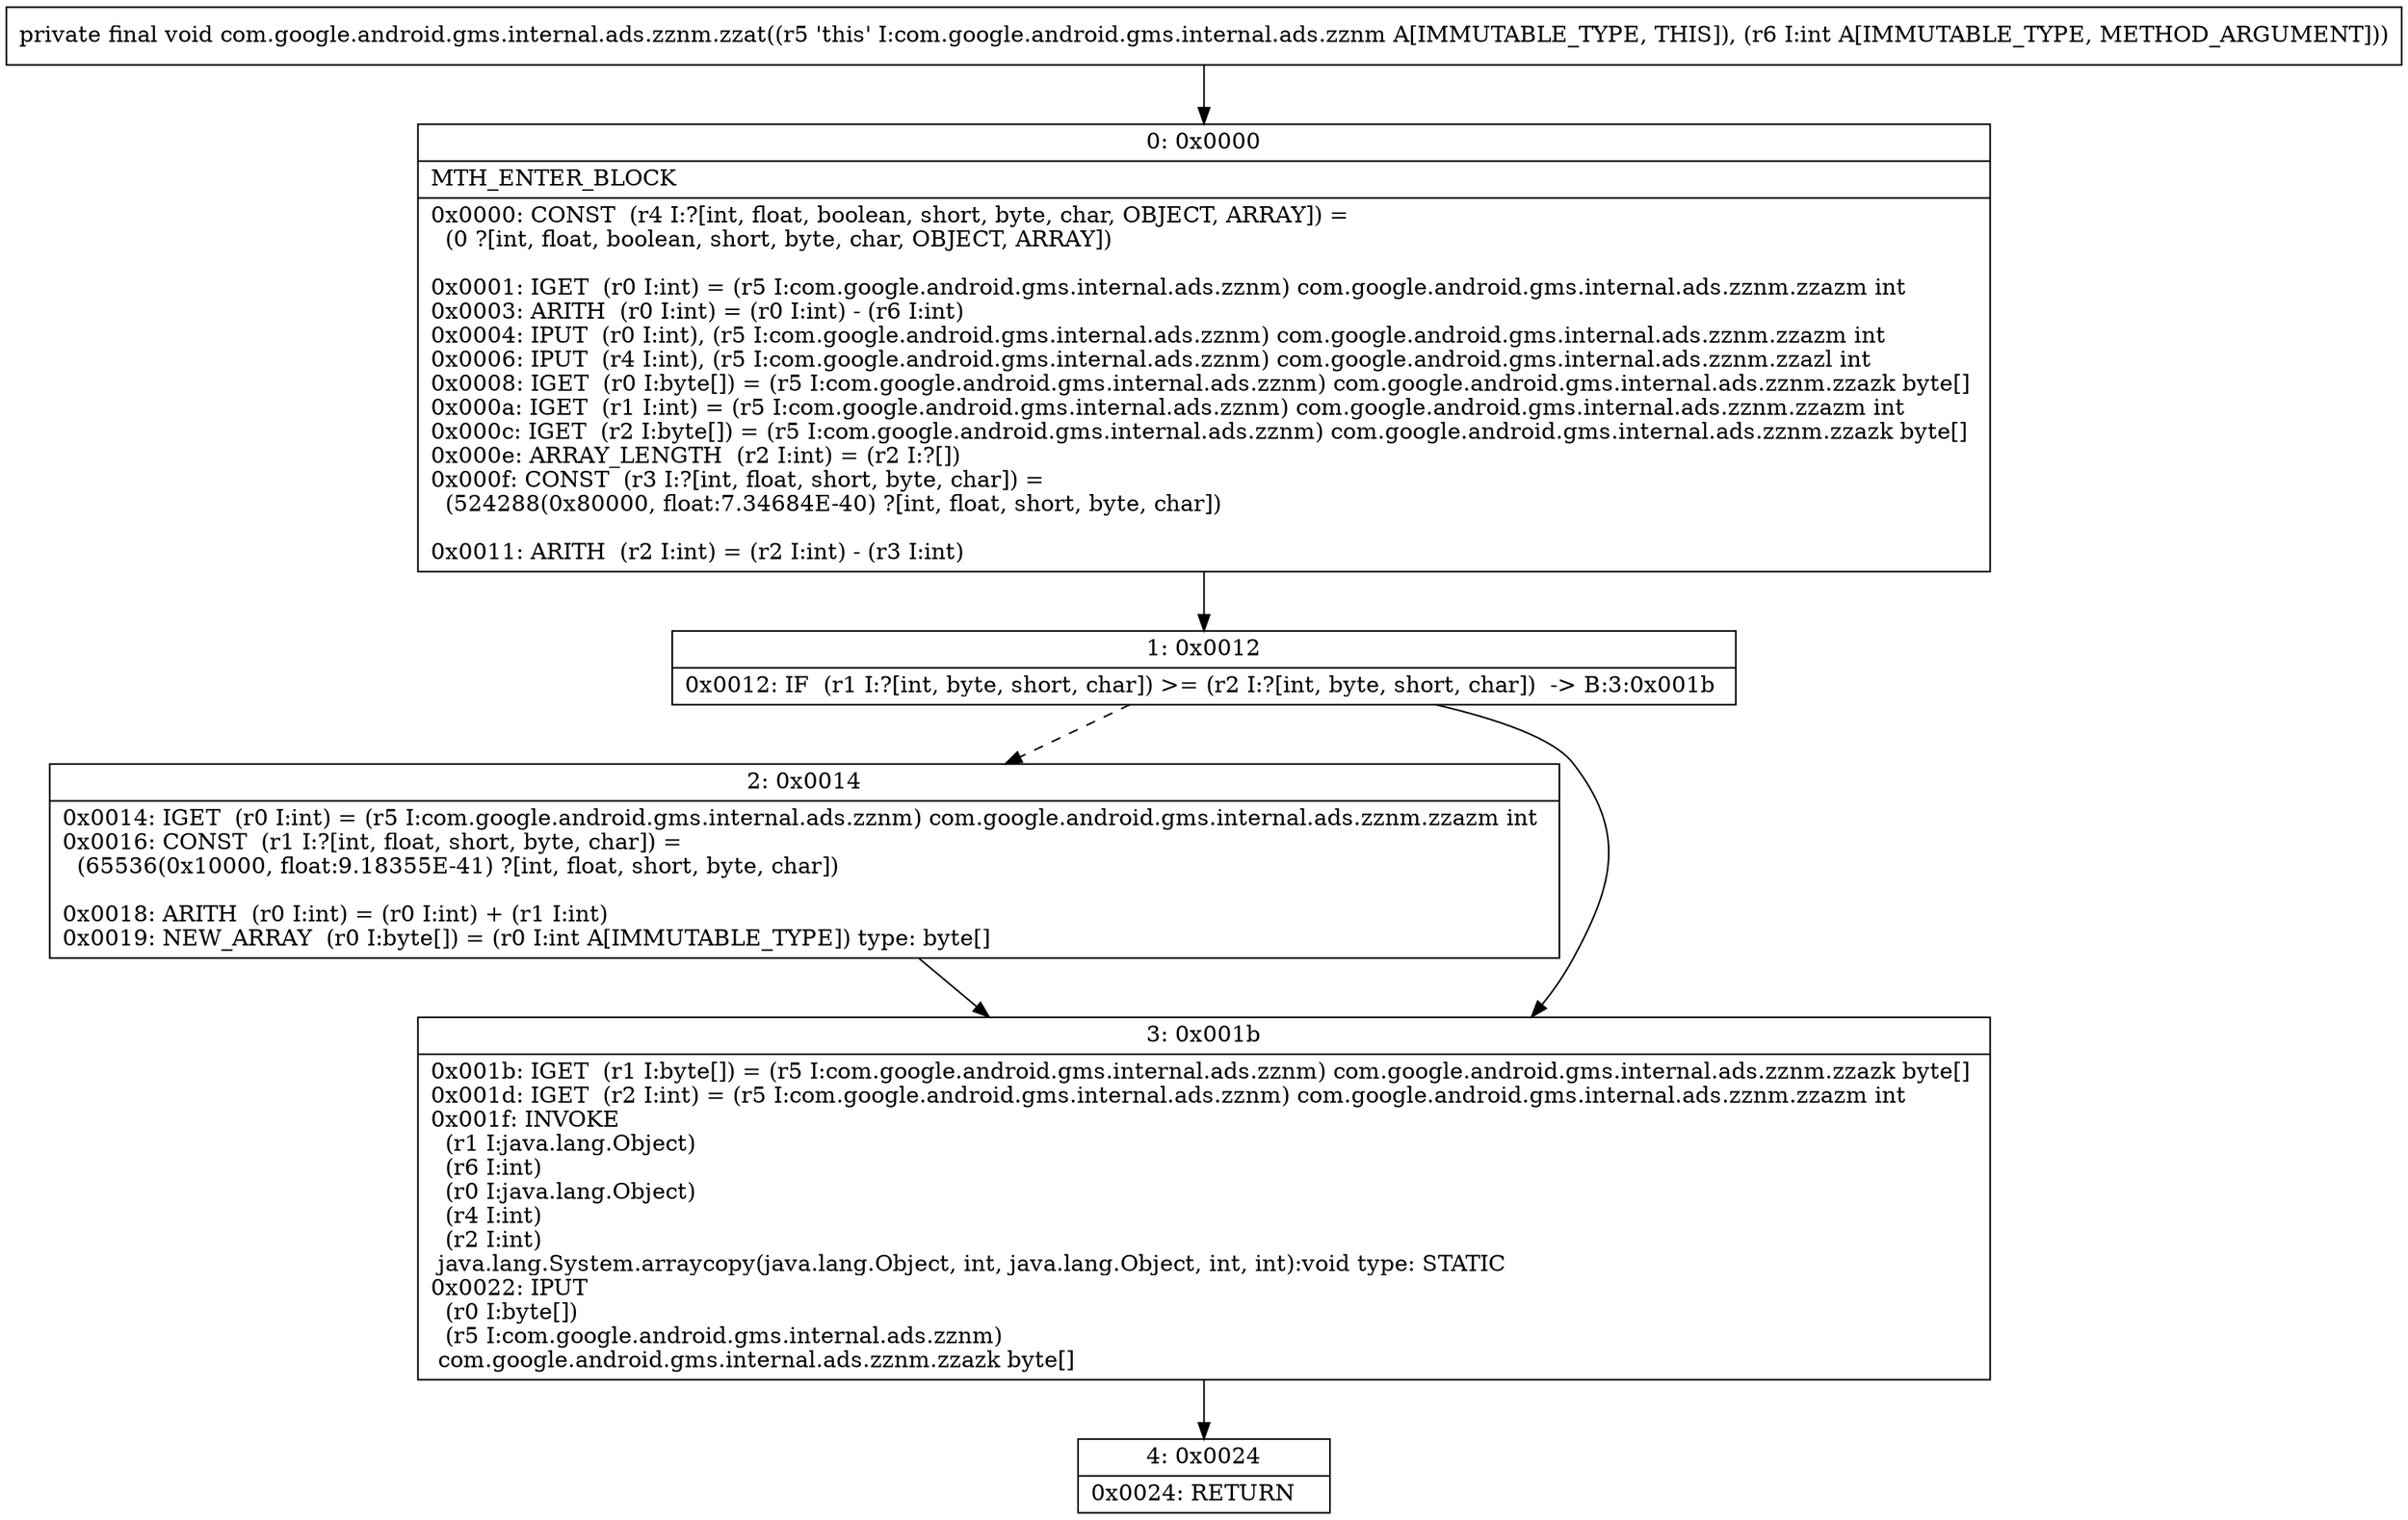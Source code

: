 digraph "CFG forcom.google.android.gms.internal.ads.zznm.zzat(I)V" {
Node_0 [shape=record,label="{0\:\ 0x0000|MTH_ENTER_BLOCK\l|0x0000: CONST  (r4 I:?[int, float, boolean, short, byte, char, OBJECT, ARRAY]) = \l  (0 ?[int, float, boolean, short, byte, char, OBJECT, ARRAY])\l \l0x0001: IGET  (r0 I:int) = (r5 I:com.google.android.gms.internal.ads.zznm) com.google.android.gms.internal.ads.zznm.zzazm int \l0x0003: ARITH  (r0 I:int) = (r0 I:int) \- (r6 I:int) \l0x0004: IPUT  (r0 I:int), (r5 I:com.google.android.gms.internal.ads.zznm) com.google.android.gms.internal.ads.zznm.zzazm int \l0x0006: IPUT  (r4 I:int), (r5 I:com.google.android.gms.internal.ads.zznm) com.google.android.gms.internal.ads.zznm.zzazl int \l0x0008: IGET  (r0 I:byte[]) = (r5 I:com.google.android.gms.internal.ads.zznm) com.google.android.gms.internal.ads.zznm.zzazk byte[] \l0x000a: IGET  (r1 I:int) = (r5 I:com.google.android.gms.internal.ads.zznm) com.google.android.gms.internal.ads.zznm.zzazm int \l0x000c: IGET  (r2 I:byte[]) = (r5 I:com.google.android.gms.internal.ads.zznm) com.google.android.gms.internal.ads.zznm.zzazk byte[] \l0x000e: ARRAY_LENGTH  (r2 I:int) = (r2 I:?[]) \l0x000f: CONST  (r3 I:?[int, float, short, byte, char]) = \l  (524288(0x80000, float:7.34684E\-40) ?[int, float, short, byte, char])\l \l0x0011: ARITH  (r2 I:int) = (r2 I:int) \- (r3 I:int) \l}"];
Node_1 [shape=record,label="{1\:\ 0x0012|0x0012: IF  (r1 I:?[int, byte, short, char]) \>= (r2 I:?[int, byte, short, char])  \-\> B:3:0x001b \l}"];
Node_2 [shape=record,label="{2\:\ 0x0014|0x0014: IGET  (r0 I:int) = (r5 I:com.google.android.gms.internal.ads.zznm) com.google.android.gms.internal.ads.zznm.zzazm int \l0x0016: CONST  (r1 I:?[int, float, short, byte, char]) = \l  (65536(0x10000, float:9.18355E\-41) ?[int, float, short, byte, char])\l \l0x0018: ARITH  (r0 I:int) = (r0 I:int) + (r1 I:int) \l0x0019: NEW_ARRAY  (r0 I:byte[]) = (r0 I:int A[IMMUTABLE_TYPE]) type: byte[] \l}"];
Node_3 [shape=record,label="{3\:\ 0x001b|0x001b: IGET  (r1 I:byte[]) = (r5 I:com.google.android.gms.internal.ads.zznm) com.google.android.gms.internal.ads.zznm.zzazk byte[] \l0x001d: IGET  (r2 I:int) = (r5 I:com.google.android.gms.internal.ads.zznm) com.google.android.gms.internal.ads.zznm.zzazm int \l0x001f: INVOKE  \l  (r1 I:java.lang.Object)\l  (r6 I:int)\l  (r0 I:java.lang.Object)\l  (r4 I:int)\l  (r2 I:int)\l java.lang.System.arraycopy(java.lang.Object, int, java.lang.Object, int, int):void type: STATIC \l0x0022: IPUT  \l  (r0 I:byte[])\l  (r5 I:com.google.android.gms.internal.ads.zznm)\l com.google.android.gms.internal.ads.zznm.zzazk byte[] \l}"];
Node_4 [shape=record,label="{4\:\ 0x0024|0x0024: RETURN   \l}"];
MethodNode[shape=record,label="{private final void com.google.android.gms.internal.ads.zznm.zzat((r5 'this' I:com.google.android.gms.internal.ads.zznm A[IMMUTABLE_TYPE, THIS]), (r6 I:int A[IMMUTABLE_TYPE, METHOD_ARGUMENT])) }"];
MethodNode -> Node_0;
Node_0 -> Node_1;
Node_1 -> Node_2[style=dashed];
Node_1 -> Node_3;
Node_2 -> Node_3;
Node_3 -> Node_4;
}

